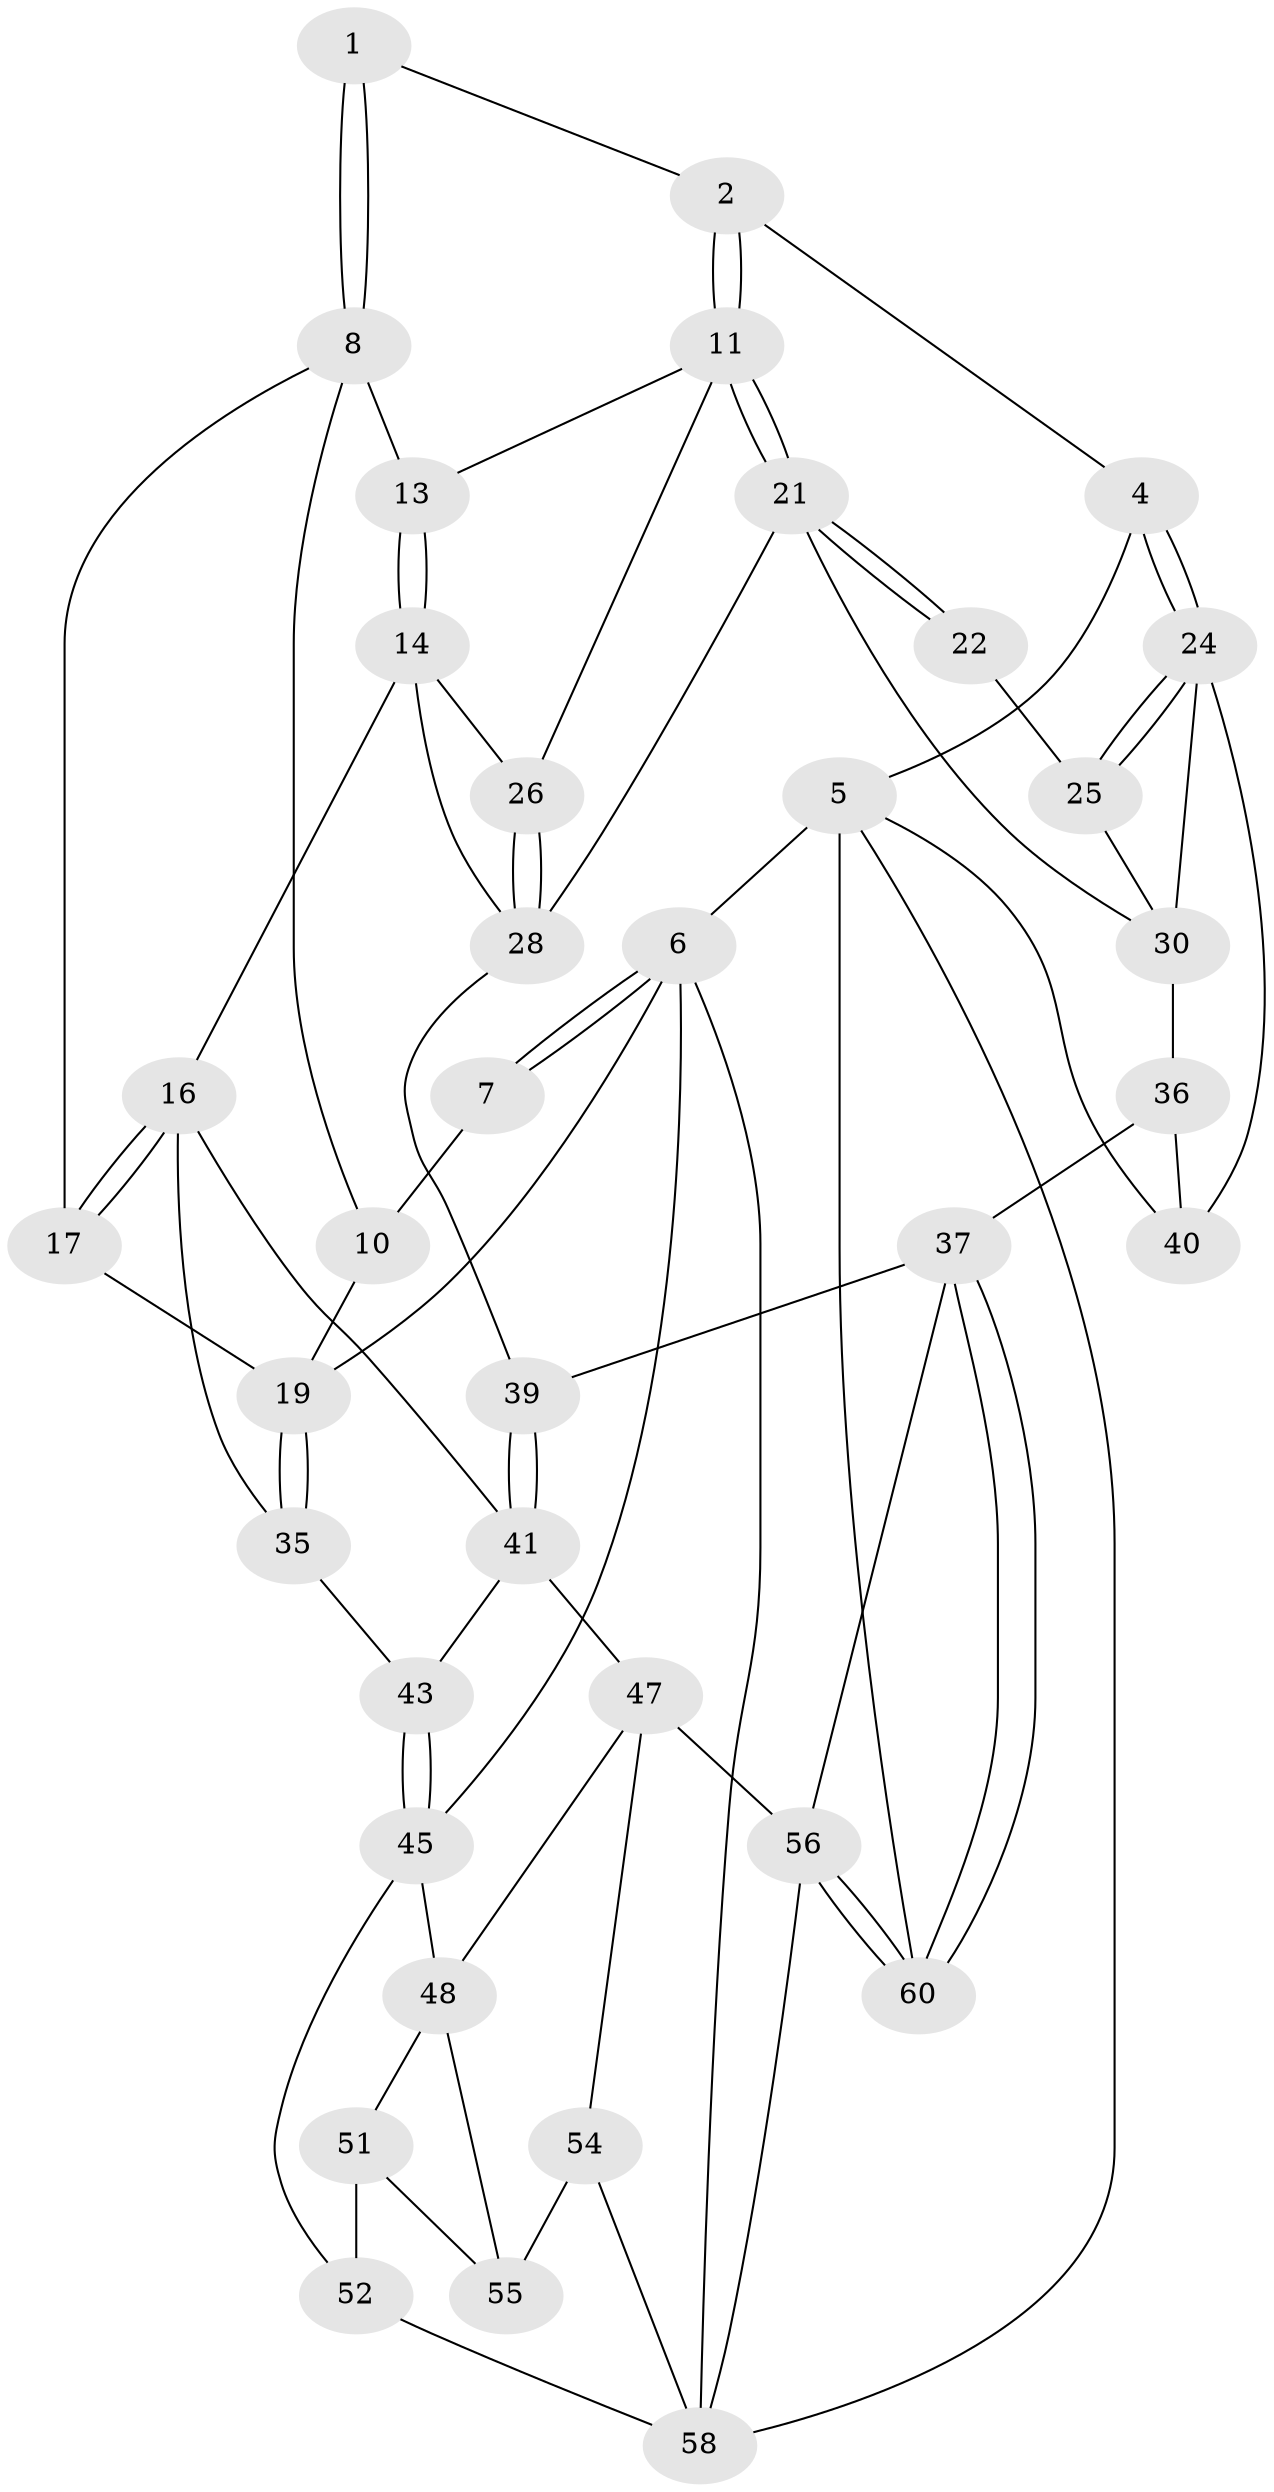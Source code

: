 // Generated by graph-tools (version 1.1) at 2025/24/03/03/25 07:24:36]
// undirected, 38 vertices, 81 edges
graph export_dot {
graph [start="1"]
  node [color=gray90,style=filled];
  1 [pos="+0.41861852035985475+0"];
  2 [pos="+0.6809094767290573+0",super="+3"];
  4 [pos="+1+0"];
  5 [pos="+1+0",super="+49"];
  6 [pos="+0+0",super="+18"];
  7 [pos="+0.16616814386469483+0"];
  8 [pos="+0.3910618866232894+0.14250751809138845",super="+9"];
  10 [pos="+0.14646431467063048+0.12564752218688416"];
  11 [pos="+0.5805066406609787+0.24637649060328976",super="+12"];
  13 [pos="+0.39416561154534263+0.1508522012032165"];
  14 [pos="+0.39485479839799237+0.33249973377834",super="+15"];
  16 [pos="+0.29974270373306117+0.38682816001497305",super="+34"];
  17 [pos="+0.2638732103973775+0.3423096607406725"];
  19 [pos="+0+0.4039582850837417",super="+20"];
  21 [pos="+0.6233106294442495+0.31797826123681294",super="+27"];
  22 [pos="+0.6795331098379916+0.3082210760062289",super="+23"];
  24 [pos="+0.8665322258320735+0.4316643034927099",super="+31"];
  25 [pos="+0.8066453025482389+0.34319340886586125",super="+29"];
  26 [pos="+0.426154809511168+0.32399540178723724"];
  28 [pos="+0.5984738588219344+0.40658485410884926",super="+33"];
  30 [pos="+0.6801904362749077+0.43516347383004583",super="+32"];
  35 [pos="+0.1604931174878918+0.4914834875255848"];
  36 [pos="+0.7668863394917564+0.6371693223121041"];
  37 [pos="+0.7155987846385439+0.6612953322657181",super="+38"];
  39 [pos="+0.5163817861572717+0.6543164947070751"];
  40 [pos="+1+0.49714613645520245",super="+44"];
  41 [pos="+0.4580123910642701+0.648409819421109",super="+42"];
  43 [pos="+0.1850140132114323+0.6069906237126383"];
  45 [pos="+0.17505259356467384+0.6465554183923363",super="+46"];
  47 [pos="+0.3661492829057872+0.7027442576390142",super="+53"];
  48 [pos="+0.18126901958716193+0.6776217181159551",super="+50"];
  51 [pos="+0.09795879165690738+0.7513288061247206",super="+62"];
  52 [pos="+0+0.5845605113111585",super="+59"];
  54 [pos="+0.26536013796087243+0.8316030895951964",super="+63"];
  55 [pos="+0.19784649890573597+0.7850403281253517",super="+61"];
  56 [pos="+0.5756401086915849+1",super="+57"];
  58 [pos="+0+1",super="+64"];
  60 [pos="+0.9983302099131875+1"];
  1 -- 2;
  1 -- 8;
  1 -- 8;
  2 -- 11;
  2 -- 11;
  2 -- 4;
  4 -- 5;
  4 -- 24;
  4 -- 24;
  5 -- 6;
  5 -- 40 [weight=2];
  5 -- 58;
  5 -- 60;
  6 -- 7;
  6 -- 7;
  6 -- 58;
  6 -- 19;
  6 -- 45;
  7 -- 10;
  8 -- 13;
  8 -- 17;
  8 -- 10;
  10 -- 19;
  11 -- 21;
  11 -- 21;
  11 -- 26;
  11 -- 13;
  13 -- 14;
  13 -- 14;
  14 -- 26;
  14 -- 16;
  14 -- 28;
  16 -- 17;
  16 -- 17;
  16 -- 41;
  16 -- 35;
  17 -- 19;
  19 -- 35;
  19 -- 35;
  21 -- 22;
  21 -- 22;
  21 -- 28;
  21 -- 30;
  22 -- 25 [weight=2];
  24 -- 25;
  24 -- 25;
  24 -- 40;
  24 -- 30;
  25 -- 30;
  26 -- 28;
  26 -- 28;
  28 -- 39;
  30 -- 36;
  35 -- 43;
  36 -- 37;
  36 -- 40;
  37 -- 60;
  37 -- 60;
  37 -- 56;
  37 -- 39;
  39 -- 41;
  39 -- 41;
  41 -- 47;
  41 -- 43;
  43 -- 45;
  43 -- 45;
  45 -- 48;
  45 -- 52;
  47 -- 48;
  47 -- 54;
  47 -- 56;
  48 -- 51;
  48 -- 55;
  51 -- 52 [weight=2];
  51 -- 55;
  52 -- 58;
  54 -- 55 [weight=2];
  54 -- 58;
  56 -- 60;
  56 -- 60;
  56 -- 58;
}
